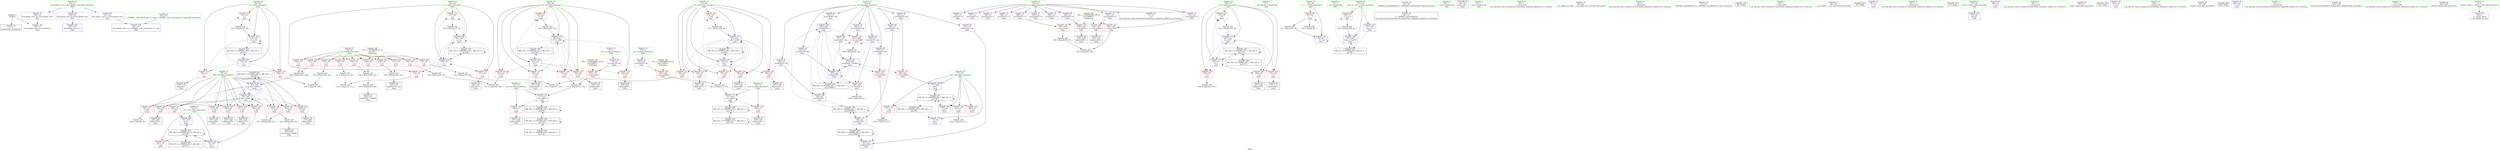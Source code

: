 digraph "SVFG" {
	label="SVFG";

	Node0x55c03ac06dd0 [shape=record,color=grey,label="{NodeID: 0\nNullPtr}"];
	Node0x55c03ac06dd0 -> Node0x55c03ac2d280[style=solid];
	Node0x55c03ac06dd0 -> Node0x55c03ac35350[style=solid];
	Node0x55c03ac4a470 [shape=record,color=black,label="{NodeID: 263\nMR_28V_2 = PHI(MR_28V_4, MR_28V_1, )\npts\{80 \}\n}"];
	Node0x55c03ac4a470 -> Node0x55c03ac36490[style=dashed];
	Node0x55c03ac363c0 [shape=record,color=blue,label="{NodeID: 180\n235\<--82\narrayidx68\<--\nmain\n}"];
	Node0x55c03ac363c0 -> Node0x55c03ac34e10[style=dashed];
	Node0x55c03ac363c0 -> Node0x55c03ac34ee0[style=dashed];
	Node0x55c03ac363c0 -> Node0x55c03ac36560[style=dashed];
	Node0x55c03ac363c0 -> Node0x55c03ac367d0[style=dashed];
	Node0x55c03ac363c0 -> Node0x55c03ac4a970[style=dashed];
	Node0x55c03ac2d860 [shape=record,color=purple,label="{NodeID: 97\n322\<--23\nllvm.global_ctors_2\<--llvm.global_ctors\nGlob }"];
	Node0x55c03ac2d860 -> Node0x55c03ac35350[style=solid];
	Node0x55c03ac071e0 [shape=record,color=green,label="{NodeID: 14\n8\<--9\ndx\<--dx_field_insensitive\nGlob }"];
	Node0x55c03ac071e0 -> Node0x55c03ac2f890[style=solid];
	Node0x55c03ac2e3f0 [shape=record,color=red,label="{NodeID: 111\n118\<--61\n\<--i\nmain\n}"];
	Node0x55c03ac2e3f0 -> Node0x55c03ac2d5c0[style=solid];
	Node0x55c03ac0bb90 [shape=record,color=green,label="{NodeID: 28\n61\<--62\ni\<--i_field_insensitive\nmain\n}"];
	Node0x55c03ac0bb90 -> Node0x55c03ac2e320[style=solid];
	Node0x55c03ac0bb90 -> Node0x55c03ac2e3f0[style=solid];
	Node0x55c03ac0bb90 -> Node0x55c03ac2e4c0[style=solid];
	Node0x55c03ac0bb90 -> Node0x55c03ac356c0[style=solid];
	Node0x55c03ac0bb90 -> Node0x55c03ac35930[style=solid];
	Node0x55c03ac33680 [shape=record,color=red,label="{NodeID: 125\n196\<--67\n\<--j20\nmain\n}"];
	Node0x55c03ac33680 -> Node0x55c03ac2eed0[style=solid];
	Node0x55c03ac2d280 [shape=record,color=black,label="{NodeID: 42\n2\<--3\ndummyVal\<--dummyVal\n}"];
	Node0x55c03ac542b0 [shape=record,color=yellow,style=double,label="{NodeID: 305\n34V_1 = ENCHI(MR_34V_0)\npts\{140000 \}\nFun[main]}"];
	Node0x55c03ac542b0 -> Node0x55c03ac34930[style=dashed];
	Node0x55c03ac542b0 -> Node0x55c03ac34ba0[style=dashed];
	Node0x55c03ac542b0 -> Node0x55c03ac34c70[style=dashed];
	Node0x55c03ac542b0 -> Node0x55c03ac34d40[style=dashed];
	Node0x55c03ac39a10 [shape=record,color=grey,label="{NodeID: 222\n232 = Binary(230, 231, )\n}"];
	Node0x55c03ac39a10 -> Node0x55c03ac39b90[style=solid];
	Node0x55c03ac341e0 [shape=record,color=red,label="{NodeID: 139\n245\<--79\n\<--i69\nmain\n}"];
	Node0x55c03ac341e0 -> Node0x55c03ac2f2e0[style=solid];
	Node0x55c03ac2ee00 [shape=record,color=black,label="{NodeID: 56\n194\<--193\nidxprom44\<--\nmain\n}"];
	Node0x55c03ac3af10 [shape=record,color=grey,label="{NodeID: 236\n169 = cmp(168, 170, )\n}"];
	Node0x55c03ac34d40 [shape=record,color=red,label="{NodeID: 153\n209\<--208\n\<--arrayidx53\nmain\n}"];
	Node0x55c03ac34d40 -> Node0x55c03ac2f140[style=solid];
	Node0x55c03ac2f960 [shape=record,color=purple,label="{NodeID: 70\n182\<--10\narrayidx38\<--dy\nmain\n}"];
	Node0x55c03ac2f960 -> Node0x55c03ac34ad0[style=solid];
	Node0x55c03ac35930 [shape=record,color=blue,label="{NodeID: 167\n61\<--133\ni\<--inc11\nmain\n}"];
	Node0x55c03ac35930 -> Node0x55c03ac2e320[style=dashed];
	Node0x55c03ac35930 -> Node0x55c03ac2e3f0[style=dashed];
	Node0x55c03ac35930 -> Node0x55c03ac2e4c0[style=dashed];
	Node0x55c03ac35930 -> Node0x55c03ac35930[style=dashed];
	Node0x55c03ac35930 -> Node0x55c03ac47770[style=dashed];
	Node0x55c03ac304c0 [shape=record,color=purple,label="{NodeID: 84\n235\<--15\narrayidx68\<--dp\nmain\n}"];
	Node0x55c03ac304c0 -> Node0x55c03ac363c0[style=solid];
	Node0x55c03ac0b230 [shape=record,color=green,label="{NodeID: 1\n7\<--1\n__dso_handle\<--dummyObj\nGlob }"];
	Node0x55c03ac4a970 [shape=record,color=black,label="{NodeID: 264\nMR_36V_2 = PHI(MR_36V_11, MR_36V_1, )\npts\{160000 \}\n}"];
	Node0x55c03ac4a970 -> Node0x55c03ac35a00[style=dashed];
	Node0x55c03ac36490 [shape=record,color=blue,label="{NodeID: 181\n79\<--239\ni69\<--mul70\nmain\n}"];
	Node0x55c03ac36490 -> Node0x55c03ac34110[style=dashed];
	Node0x55c03ac36490 -> Node0x55c03ac341e0[style=dashed];
	Node0x55c03ac36490 -> Node0x55c03ac342b0[style=dashed];
	Node0x55c03ac36490 -> Node0x55c03ac34380[style=dashed];
	Node0x55c03ac36490 -> Node0x55c03ac34450[style=dashed];
	Node0x55c03ac36490 -> Node0x55c03ac34520[style=dashed];
	Node0x55c03ac36490 -> Node0x55c03ac345f0[style=dashed];
	Node0x55c03ac36490 -> Node0x55c03ac346c0[style=dashed];
	Node0x55c03ac36490 -> Node0x55c03ac34790[style=dashed];
	Node0x55c03ac36490 -> Node0x55c03ac34860[style=dashed];
	Node0x55c03ac36490 -> Node0x55c03ac36a40[style=dashed];
	Node0x55c03ac36490 -> Node0x55c03ac4a470[style=dashed];
	Node0x55c03ac2d960 [shape=record,color=red,label="{NodeID: 98\n90\<--55\n\<--___T\nmain\n}"];
	Node0x55c03ac2d960 -> Node0x55c03ac3a010[style=solid];
	Node0x55c03ac2d960 -> Node0x55c03ac3b210[style=solid];
	Node0x55c03ac0c3a0 [shape=record,color=green,label="{NodeID: 15\n10\<--11\ndy\<--dy_field_insensitive\nGlob }"];
	Node0x55c03ac0c3a0 -> Node0x55c03ac2f960[style=solid];
	Node0x55c03ac2e4c0 [shape=record,color=red,label="{NodeID: 112\n132\<--61\n\<--i\nmain\n}"];
	Node0x55c03ac2e4c0 -> Node0x55c03ac39110[style=solid];
	Node0x55c03ac0bc60 [shape=record,color=green,label="{NodeID: 29\n63\<--64\nj\<--j_field_insensitive\nmain\n}"];
	Node0x55c03ac0bc60 -> Node0x55c03ac2e590[style=solid];
	Node0x55c03ac0bc60 -> Node0x55c03ac2e660[style=solid];
	Node0x55c03ac0bc60 -> Node0x55c03ac32ea0[style=solid];
	Node0x55c03ac0bc60 -> Node0x55c03ac35790[style=solid];
	Node0x55c03ac0bc60 -> Node0x55c03ac35860[style=solid];
	Node0x55c03ac53750 [shape=record,color=yellow,style=double,label="{NodeID: 292\n8V_1 = ENCHI(MR_8V_0)\npts\{60 \}\nFun[main]}"];
	Node0x55c03ac53750 -> Node0x55c03ac2db00[style=dashed];
	Node0x55c03ac53750 -> Node0x55c03ac2dbd0[style=dashed];
	Node0x55c03ac53750 -> Node0x55c03ac2dca0[style=dashed];
	Node0x55c03ac53750 -> Node0x55c03ac2dd70[style=dashed];
	Node0x55c03ac53750 -> Node0x55c03ac2de40[style=dashed];
	Node0x55c03ac53750 -> Node0x55c03ac2df10[style=dashed];
	Node0x55c03ac53750 -> Node0x55c03ac2dfe0[style=dashed];
	Node0x55c03ac53750 -> Node0x55c03ac2e0b0[style=dashed];
	Node0x55c03ac53750 -> Node0x55c03ac2e180[style=dashed];
	Node0x55c03ac53750 -> Node0x55c03ac2e250[style=dashed];
	Node0x55c03ac33750 [shape=record,color=red,label="{NodeID: 126\n206\<--67\n\<--j20\nmain\n}"];
	Node0x55c03ac33750 -> Node0x55c03ac2f070[style=solid];
	Node0x55c03ac2d350 [shape=record,color=black,label="{NodeID: 43\n13\<--12\n\<--d\nCan only get source location for instruction, argument, global var or function.}"];
	Node0x55c03ac39b90 [shape=record,color=grey,label="{NodeID: 223\n233 = Binary(232, 84, )\n}"];
	Node0x55c03ac39b90 -> Node0x55c03ac2f210[style=solid];
	Node0x55c03ac342b0 [shape=record,color=red,label="{NodeID: 140\n251\<--79\n\<--i69\nmain\n}"];
	Node0x55c03ac342b0 -> Node0x55c03ac2f3b0[style=solid];
	Node0x55c03ac2eed0 [shape=record,color=black,label="{NodeID: 57\n197\<--196\nidxprom46\<--\nmain\n}"];
	Node0x55c03ac3b090 [shape=record,color=grey,label="{NodeID: 237\n243 = cmp(242, 82, )\n}"];
	Node0x55c03ac34e10 [shape=record,color=red,label="{NodeID: 154\n248\<--247\n\<--arrayidx75\nmain\n}"];
	Node0x55c03ac34e10 -> Node0x55c03ac3b810[style=solid];
	Node0x55c03ac2fa30 [shape=record,color=purple,label="{NodeID: 71\n120\<--12\narrayidx\<--d\nmain\n}"];
	Node0x55c03ac35a00 [shape=record,color=blue,label="{NodeID: 168\n140\<--82\narrayidx14\<--\nmain\n}"];
	Node0x55c03ac35a00 -> Node0x55c03ac363c0[style=dashed];
	Node0x55c03ac35a00 -> Node0x55c03ac4c670[style=dashed];
	Node0x55c03ac30590 [shape=record,color=purple,label="{NodeID: 85\n247\<--15\narrayidx75\<--dp\nmain\n}"];
	Node0x55c03ac30590 -> Node0x55c03ac34e10[style=solid];
	Node0x55c03ac0aba0 [shape=record,color=green,label="{NodeID: 2\n17\<--1\n.str\<--dummyObj\nGlob }"];
	Node0x55c03ac36560 [shape=record,color=blue,label="{NodeID: 182\n253\<--84\narrayidx78\<--\nmain\n}"];
	Node0x55c03ac36560 -> Node0x55c03ac34e10[style=dashed];
	Node0x55c03ac36560 -> Node0x55c03ac34ee0[style=dashed];
	Node0x55c03ac36560 -> Node0x55c03ac36560[style=dashed];
	Node0x55c03ac36560 -> Node0x55c03ac367d0[style=dashed];
	Node0x55c03ac36560 -> Node0x55c03ac4a970[style=dashed];
	Node0x55c03ac2da30 [shape=record,color=red,label="{NodeID: 99\n294\<--57\n\<--case_n\nmain\n}"];
	Node0x55c03ac2da30 -> Node0x55c03ac39d10[style=solid];
	Node0x55c03ac0c470 [shape=record,color=green,label="{NodeID: 16\n12\<--14\nd\<--d_field_insensitive\nGlob }"];
	Node0x55c03ac0c470 -> Node0x55c03ac2d350[style=solid];
	Node0x55c03ac0c470 -> Node0x55c03ac2fa30[style=solid];
	Node0x55c03ac0c470 -> Node0x55c03ac2fb00[style=solid];
	Node0x55c03ac0c470 -> Node0x55c03ac2fbd0[style=solid];
	Node0x55c03ac0c470 -> Node0x55c03ac2fca0[style=solid];
	Node0x55c03ac0c470 -> Node0x55c03ac2fd70[style=solid];
	Node0x55c03ac0c470 -> Node0x55c03ac2fe40[style=solid];
	Node0x55c03ac0c470 -> Node0x55c03ac2ff10[style=solid];
	Node0x55c03ac0c470 -> Node0x55c03ac2ffe0[style=solid];
	Node0x55c03ac0c470 -> Node0x55c03ac300b0[style=solid];
	Node0x55c03ac0c470 -> Node0x55c03ac30180[style=solid];
	Node0x55c03ac2e590 [shape=record,color=red,label="{NodeID: 113\n113\<--63\n\<--j\nmain\n}"];
	Node0x55c03ac2e590 -> Node0x55c03ac32050[style=solid];
	Node0x55c03ac0bd30 [shape=record,color=green,label="{NodeID: 30\n65\<--66\ni15\<--i15_field_insensitive\nmain\n}"];
	Node0x55c03ac0bd30 -> Node0x55c03ac32f30[style=solid];
	Node0x55c03ac0bd30 -> Node0x55c03ac33000[style=solid];
	Node0x55c03ac0bd30 -> Node0x55c03ac330d0[style=solid];
	Node0x55c03ac0bd30 -> Node0x55c03ac331a0[style=solid];
	Node0x55c03ac0bd30 -> Node0x55c03ac33270[style=solid];
	Node0x55c03ac0bd30 -> Node0x55c03ac33340[style=solid];
	Node0x55c03ac0bd30 -> Node0x55c03ac35ad0[style=solid];
	Node0x55c03ac0bd30 -> Node0x55c03ac36220[style=solid];
	Node0x55c03ac33820 [shape=record,color=red,label="{NodeID: 127\n220\<--67\n\<--j20\nmain\n}"];
	Node0x55c03ac33820 -> Node0x55c03ac3a610[style=solid];
	Node0x55c03ac2d420 [shape=record,color=black,label="{NodeID: 44\n36\<--37\n\<--_ZNSt8ios_base4InitD1Ev\nCan only get source location for instruction, argument, global var or function.}"];
	Node0x55c03ac39d10 [shape=record,color=grey,label="{NodeID: 224\n295 = Binary(294, 84, )\n}"];
	Node0x55c03ac39d10 -> Node0x55c03ac36b10[style=solid];
	Node0x55c03ac34380 [shape=record,color=red,label="{NodeID: 141\n259\<--79\n\<--i69\nmain\n}"];
	Node0x55c03ac34380 -> Node0x55c03ac36700[style=solid];
	Node0x55c03ac2efa0 [shape=record,color=black,label="{NodeID: 58\n204\<--203\nidxprom50\<--\nmain\n}"];
	Node0x55c03ac3b210 [shape=record,color=grey,label="{NodeID: 238\n94 = cmp(90, 82, )\n}"];
	Node0x55c03ac34ee0 [shape=record,color=red,label="{NodeID: 155\n267\<--266\n\<--arrayidx84\nmain\n}"];
	Node0x55c03ac34ee0 -> Node0x55c03ac3a790[style=solid];
	Node0x55c03ac2fb00 [shape=record,color=purple,label="{NodeID: 72\n123\<--12\narrayidx8\<--d\nmain\n}"];
	Node0x55c03ac35ad0 [shape=record,color=blue,label="{NodeID: 169\n65\<--84\ni15\<--\nmain\n}"];
	Node0x55c03ac35ad0 -> Node0x55c03ac32f30[style=dashed];
	Node0x55c03ac35ad0 -> Node0x55c03ac33000[style=dashed];
	Node0x55c03ac35ad0 -> Node0x55c03ac330d0[style=dashed];
	Node0x55c03ac35ad0 -> Node0x55c03ac331a0[style=dashed];
	Node0x55c03ac35ad0 -> Node0x55c03ac33270[style=dashed];
	Node0x55c03ac35ad0 -> Node0x55c03ac33340[style=dashed];
	Node0x55c03ac35ad0 -> Node0x55c03ac36220[style=dashed];
	Node0x55c03ac35ad0 -> Node0x55c03ac48170[style=dashed];
	Node0x55c03ac30660 [shape=record,color=purple,label="{NodeID: 86\n253\<--15\narrayidx78\<--dp\nmain\n}"];
	Node0x55c03ac30660 -> Node0x55c03ac36560[style=solid];
	Node0x55c03ac06cf0 [shape=record,color=green,label="{NodeID: 3\n19\<--1\n.str.1\<--dummyObj\nGlob }"];
	Node0x55c03ac36630 [shape=record,color=blue,label="{NodeID: 183\n77\<--84\nan2\<--\nmain\n}"];
	Node0x55c03ac36630 -> Node0x55c03ac4d070[style=dashed];
	Node0x55c03ac2db00 [shape=record,color=red,label="{NodeID: 100\n107\<--59\n\<--n\nmain\n}"];
	Node0x55c03ac2db00 -> Node0x55c03ac39590[style=solid];
	Node0x55c03ac0c540 [shape=record,color=green,label="{NodeID: 17\n15\<--16\ndp\<--dp_field_insensitive\nGlob }"];
	Node0x55c03ac0c540 -> Node0x55c03ac30250[style=solid];
	Node0x55c03ac0c540 -> Node0x55c03ac30320[style=solid];
	Node0x55c03ac0c540 -> Node0x55c03ac303f0[style=solid];
	Node0x55c03ac0c540 -> Node0x55c03ac304c0[style=solid];
	Node0x55c03ac0c540 -> Node0x55c03ac30590[style=solid];
	Node0x55c03ac0c540 -> Node0x55c03ac30660[style=solid];
	Node0x55c03ac0c540 -> Node0x55c03ac30730[style=solid];
	Node0x55c03ac0c540 -> Node0x55c03ac30800[style=solid];
	Node0x55c03ac0c540 -> Node0x55c03ac308d0[style=solid];
	Node0x55c03ac0c540 -> Node0x55c03ac309a0[style=solid];
	Node0x55c03ac2e660 [shape=record,color=red,label="{NodeID: 114\n121\<--63\n\<--j\nmain\n}"];
	Node0x55c03ac2e660 -> Node0x55c03ac2d690[style=solid];
	Node0x55c03ac0be00 [shape=record,color=green,label="{NodeID: 31\n67\<--68\nj20\<--j20_field_insensitive\nmain\n}"];
	Node0x55c03ac0be00 -> Node0x55c03ac33410[style=solid];
	Node0x55c03ac0be00 -> Node0x55c03ac334e0[style=solid];
	Node0x55c03ac0be00 -> Node0x55c03ac335b0[style=solid];
	Node0x55c03ac0be00 -> Node0x55c03ac33680[style=solid];
	Node0x55c03ac0be00 -> Node0x55c03ac33750[style=solid];
	Node0x55c03ac0be00 -> Node0x55c03ac33820[style=solid];
	Node0x55c03ac0be00 -> Node0x55c03ac35ba0[style=solid];
	Node0x55c03ac0be00 -> Node0x55c03ac36150[style=solid];
	Node0x55c03ac338f0 [shape=record,color=red,label="{NodeID: 128\n168\<--69\n\<--k\nmain\n}"];
	Node0x55c03ac338f0 -> Node0x55c03ac3af10[style=solid];
	Node0x55c03ac2d4f0 [shape=record,color=black,label="{NodeID: 45\n52\<--82\nmain_ret\<--\nmain\n}"];
	Node0x55c03ac39e90 [shape=record,color=grey,label="{NodeID: 225\n239 = Binary(237, 238, )\n}"];
	Node0x55c03ac39e90 -> Node0x55c03ac36490[style=solid];
	Node0x55c03ac34450 [shape=record,color=red,label="{NodeID: 142\n263\<--79\n\<--i69\nmain\n}"];
	Node0x55c03ac34450 -> Node0x55c03ac3a190[style=solid];
	Node0x55c03ac2f070 [shape=record,color=black,label="{NodeID: 59\n207\<--206\nidxprom52\<--\nmain\n}"];
	Node0x55c03ac3b390 [shape=record,color=grey,label="{NodeID: 239\n256 = cmp(255, 84, )\n}"];
	Node0x55c03ac34fb0 [shape=record,color=red,label="{NodeID: 156\n276\<--275\n\<--arrayidx89\nmain\n}"];
	Node0x55c03ac34fb0 -> Node0x55c03ac3b510[style=solid];
	Node0x55c03ac2fbd0 [shape=record,color=purple,label="{NodeID: 73\n158\<--12\narrayidx26\<--d\nmain\n}"];
	Node0x55c03ac47270 [shape=record,color=black,label="{NodeID: 253\nMR_6V_3 = PHI(MR_6V_4, MR_6V_2, )\npts\{58 \}\n}"];
	Node0x55c03ac47270 -> Node0x55c03ac2da30[style=dashed];
	Node0x55c03ac47270 -> Node0x55c03ac36b10[style=dashed];
	Node0x55c03ac35ba0 [shape=record,color=blue,label="{NodeID: 170\n67\<--84\nj20\<--\nmain\n}"];
	Node0x55c03ac35ba0 -> Node0x55c03ac33410[style=dashed];
	Node0x55c03ac35ba0 -> Node0x55c03ac334e0[style=dashed];
	Node0x55c03ac35ba0 -> Node0x55c03ac335b0[style=dashed];
	Node0x55c03ac35ba0 -> Node0x55c03ac33680[style=dashed];
	Node0x55c03ac35ba0 -> Node0x55c03ac33750[style=dashed];
	Node0x55c03ac35ba0 -> Node0x55c03ac33820[style=dashed];
	Node0x55c03ac35ba0 -> Node0x55c03ac35ba0[style=dashed];
	Node0x55c03ac35ba0 -> Node0x55c03ac36150[style=dashed];
	Node0x55c03ac35ba0 -> Node0x55c03ac48670[style=dashed];
	Node0x55c03ac30730 [shape=record,color=purple,label="{NodeID: 87\n266\<--15\narrayidx84\<--dp\nmain\n}"];
	Node0x55c03ac30730 -> Node0x55c03ac34ee0[style=solid];
	Node0x55c03ac0ac90 [shape=record,color=green,label="{NodeID: 4\n21\<--1\n.str.2\<--dummyObj\nGlob }"];
	Node0x55c03ac36700 [shape=record,color=blue,label="{NodeID: 184\n75\<--259\nan1\<--\nmain\n}"];
	Node0x55c03ac36700 -> Node0x55c03ac4cb70[style=dashed];
	Node0x55c03ac2dbd0 [shape=record,color=red,label="{NodeID: 101\n114\<--59\n\<--n\nmain\n}"];
	Node0x55c03ac2dbd0 -> Node0x55c03ac3a490[style=solid];
	Node0x55c03ac0c610 [shape=record,color=green,label="{NodeID: 18\n23\<--27\nllvm.global_ctors\<--llvm.global_ctors_field_insensitive\nGlob }"];
	Node0x55c03ac0c610 -> Node0x55c03ac30db0[style=solid];
	Node0x55c03ac0c610 -> Node0x55c03ac2d760[style=solid];
	Node0x55c03ac0c610 -> Node0x55c03ac2d860[style=solid];
	Node0x55c03ac32ea0 [shape=record,color=red,label="{NodeID: 115\n127\<--63\n\<--j\nmain\n}"];
	Node0x55c03ac32ea0 -> Node0x55c03ac3ac10[style=solid];
	Node0x55c03ac0bed0 [shape=record,color=green,label="{NodeID: 32\n69\<--70\nk\<--k_field_insensitive\nmain\n}"];
	Node0x55c03ac0bed0 -> Node0x55c03ac338f0[style=solid];
	Node0x55c03ac0bed0 -> Node0x55c03ac339c0[style=solid];
	Node0x55c03ac0bed0 -> Node0x55c03ac33a90[style=solid];
	Node0x55c03ac0bed0 -> Node0x55c03ac33b60[style=solid];
	Node0x55c03ac0bed0 -> Node0x55c03ac35d40[style=solid];
	Node0x55c03ac0bed0 -> Node0x55c03ac36080[style=solid];
	Node0x55c03ac339c0 [shape=record,color=red,label="{NodeID: 129\n173\<--69\n\<--k\nmain\n}"];
	Node0x55c03ac339c0 -> Node0x55c03ac2eac0[style=solid];
	Node0x55c03ac2d5c0 [shape=record,color=black,label="{NodeID: 46\n119\<--118\nidxprom\<--\nmain\n}"];
	Node0x55c03ac3a010 [shape=record,color=grey,label="{NodeID: 226\n91 = Binary(90, 92, )\n}"];
	Node0x55c03ac3a010 -> Node0x55c03ac355f0[style=solid];
	Node0x55c03ac34520 [shape=record,color=red,label="{NodeID: 143\n269\<--79\n\<--i69\nmain\n}"];
	Node0x55c03ac34520 -> Node0x55c03ac2f550[style=solid];
	Node0x55c03ac2f140 [shape=record,color=black,label="{NodeID: 60\n210\<--209\nidxprom54\<--\nmain\n}"];
	Node0x55c03ac3b510 [shape=record,color=grey,label="{NodeID: 240\n278 = cmp(276, 277, )\n}"];
	Node0x55c03ac35080 [shape=record,color=red,label="{NodeID: 157\n283\<--282\n\<--arrayidx93\nmain\n}"];
	Node0x55c03ac35080 -> Node0x55c03ac368a0[style=solid];
	Node0x55c03ac2fca0 [shape=record,color=purple,label="{NodeID: 74\n161\<--12\narrayidx28\<--d\nmain\n}"];
	Node0x55c03ac2fca0 -> Node0x55c03ac34930[style=solid];
	Node0x55c03ac47770 [shape=record,color=black,label="{NodeID: 254\nMR_10V_2 = PHI(MR_10V_4, MR_10V_1, )\npts\{62 \}\n}"];
	Node0x55c03ac47770 -> Node0x55c03ac356c0[style=dashed];
	Node0x55c03ac35c70 [shape=record,color=blue,label="{NodeID: 171\n164\<--82\narrayidx30\<--\nmain\n}"];
	Node0x55c03ac35c70 -> Node0x55c03ac35fb0[style=dashed];
	Node0x55c03ac35c70 -> Node0x55c03ac4c670[style=dashed];
	Node0x55c03ac35c70 -> Node0x55c03ac52570[style=dashed];
	Node0x55c03ac30800 [shape=record,color=purple,label="{NodeID: 88\n271\<--15\narrayidx87\<--dp\nmain\n}"];
	Node0x55c03ac30800 -> Node0x55c03ac367d0[style=solid];
	Node0x55c03ac0ad20 [shape=record,color=green,label="{NodeID: 5\n24\<--1\n\<--dummyObj\nCan only get source location for instruction, argument, global var or function.}"];
	Node0x55c03ac4c170 [shape=record,color=black,label="{NodeID: 268\nMR_22V_4 = PHI(MR_22V_5, MR_22V_3, )\npts\{74 \}\n}"];
	Node0x55c03ac4c170 -> Node0x55c03ac35ee0[style=dashed];
	Node0x55c03ac4c170 -> Node0x55c03ac49570[style=dashed];
	Node0x55c03ac4c170 -> Node0x55c03ac4c170[style=dashed];
	Node0x55c03ac367d0 [shape=record,color=blue,label="{NodeID: 185\n271\<--268\narrayidx87\<--add85\nmain\n}"];
	Node0x55c03ac367d0 -> Node0x55c03ac34e10[style=dashed];
	Node0x55c03ac367d0 -> Node0x55c03ac34ee0[style=dashed];
	Node0x55c03ac367d0 -> Node0x55c03ac34fb0[style=dashed];
	Node0x55c03ac367d0 -> Node0x55c03ac35080[style=dashed];
	Node0x55c03ac367d0 -> Node0x55c03ac36560[style=dashed];
	Node0x55c03ac367d0 -> Node0x55c03ac367d0[style=dashed];
	Node0x55c03ac367d0 -> Node0x55c03ac4a970[style=dashed];
	Node0x55c03ac2dca0 [shape=record,color=red,label="{NodeID: 102\n136\<--59\n\<--n\nmain\n}"];
	Node0x55c03ac2dca0 -> Node0x55c03ac38e10[style=solid];
	Node0x55c03ac072d0 [shape=record,color=green,label="{NodeID: 19\n28\<--29\n__cxx_global_var_init\<--__cxx_global_var_init_field_insensitive\n}"];
	Node0x55c03ac32f30 [shape=record,color=red,label="{NodeID: 116\n144\<--65\n\<--i15\nmain\n}"];
	Node0x55c03ac32f30 -> Node0x55c03ac3ad90[style=solid];
	Node0x55c03ac2cb70 [shape=record,color=green,label="{NodeID: 33\n71\<--72\nnx\<--nx_field_insensitive\nmain\n}"];
	Node0x55c03ac2cb70 -> Node0x55c03ac33c30[style=solid];
	Node0x55c03ac2cb70 -> Node0x55c03ac35e10[style=solid];
	Node0x55c03ac33a90 [shape=record,color=red,label="{NodeID: 130\n180\<--69\n\<--k\nmain\n}"];
	Node0x55c03ac33a90 -> Node0x55c03ac2eb90[style=solid];
	Node0x55c03ac2d690 [shape=record,color=black,label="{NodeID: 47\n122\<--121\nidxprom7\<--\nmain\n}"];
	Node0x55c03ac3a190 [shape=record,color=grey,label="{NodeID: 227\n264 = Binary(263, 84, )\n}"];
	Node0x55c03ac3a190 -> Node0x55c03ac2f480[style=solid];
	Node0x55c03ac345f0 [shape=record,color=red,label="{NodeID: 144\n273\<--79\n\<--i69\nmain\n}"];
	Node0x55c03ac345f0 -> Node0x55c03ac2f620[style=solid];
	Node0x55c03ac2f210 [shape=record,color=black,label="{NodeID: 61\n234\<--233\nidxprom67\<--add66\nmain\n}"];
	Node0x55c03ac3b690 [shape=record,color=grey,label="{NodeID: 241\n154 = cmp(151, 153, )\n}"];
	Node0x55c03ac35150 [shape=record,color=blue,label="{NodeID: 158\n320\<--24\nllvm.global_ctors_0\<--\nGlob }"];
	Node0x55c03ac2fd70 [shape=record,color=purple,label="{NodeID: 75\n188\<--12\narrayidx41\<--d\nmain\n}"];
	Node0x55c03ac47c70 [shape=record,color=black,label="{NodeID: 255\nMR_12V_2 = PHI(MR_12V_3, MR_12V_1, )\npts\{64 \}\n}"];
	Node0x55c03ac47c70 -> Node0x55c03ac35790[style=dashed];
	Node0x55c03ac47c70 -> Node0x55c03ac47c70[style=dashed];
	Node0x55c03ac35d40 [shape=record,color=blue,label="{NodeID: 172\n69\<--82\nk\<--\nmain\n}"];
	Node0x55c03ac35d40 -> Node0x55c03ac338f0[style=dashed];
	Node0x55c03ac35d40 -> Node0x55c03ac339c0[style=dashed];
	Node0x55c03ac35d40 -> Node0x55c03ac33a90[style=dashed];
	Node0x55c03ac35d40 -> Node0x55c03ac33b60[style=dashed];
	Node0x55c03ac35d40 -> Node0x55c03ac35d40[style=dashed];
	Node0x55c03ac35d40 -> Node0x55c03ac36080[style=dashed];
	Node0x55c03ac35d40 -> Node0x55c03ac45970[style=dashed];
	Node0x55c03ac308d0 [shape=record,color=purple,label="{NodeID: 89\n275\<--15\narrayidx89\<--dp\nmain\n}"];
	Node0x55c03ac308d0 -> Node0x55c03ac34fb0[style=solid];
	Node0x55c03ac0adb0 [shape=record,color=green,label="{NodeID: 6\n82\<--1\n\<--dummyObj\nCan only get source location for instruction, argument, global var or function.}"];
	Node0x55c03ac4c670 [shape=record,color=black,label="{NodeID: 269\nMR_36V_5 = PHI(MR_36V_7, MR_36V_4, )\npts\{160000 \}\n}"];
	Node0x55c03ac4c670 -> Node0x55c03ac35c70[style=dashed];
	Node0x55c03ac4c670 -> Node0x55c03ac363c0[style=dashed];
	Node0x55c03ac4c670 -> Node0x55c03ac4c670[style=dashed];
	Node0x55c03ac368a0 [shape=record,color=blue,label="{NodeID: 186\n77\<--283\nan2\<--\nmain\n}"];
	Node0x55c03ac368a0 -> Node0x55c03ac4d070[style=dashed];
	Node0x55c03ac2dd70 [shape=record,color=red,label="{NodeID: 103\n137\<--59\n\<--n\nmain\n}"];
	Node0x55c03ac2dd70 -> Node0x55c03ac38e10[style=solid];
	Node0x55c03ac073a0 [shape=record,color=green,label="{NodeID: 20\n32\<--33\n_ZNSt8ios_base4InitC1Ev\<--_ZNSt8ios_base4InitC1Ev_field_insensitive\n}"];
	Node0x55c03ac33000 [shape=record,color=red,label="{NodeID: 117\n156\<--65\n\<--i15\nmain\n}"];
	Node0x55c03ac33000 -> Node0x55c03ac2e850[style=solid];
	Node0x55c03ac2cc00 [shape=record,color=green,label="{NodeID: 34\n73\<--74\nny\<--ny_field_insensitive\nmain\n}"];
	Node0x55c03ac2cc00 -> Node0x55c03ac33d00[style=solid];
	Node0x55c03ac2cc00 -> Node0x55c03ac35ee0[style=solid];
	Node0x55c03ac38e10 [shape=record,color=grey,label="{NodeID: 214\n138 = Binary(136, 137, )\n}"];
	Node0x55c03ac38e10 -> Node0x55c03ac2e780[style=solid];
	Node0x55c03ac33b60 [shape=record,color=red,label="{NodeID: 131\n215\<--69\n\<--k\nmain\n}"];
	Node0x55c03ac33b60 -> Node0x55c03ac39710[style=solid];
	Node0x55c03ac2e780 [shape=record,color=black,label="{NodeID: 48\n139\<--138\nidxprom13\<--mul\nmain\n}"];
	Node0x55c03ac3a310 [shape=record,color=grey,label="{NodeID: 228\n200 = Binary(199, 84, )\n}"];
	Node0x55c03ac3a310 -> Node0x55c03ac31ed0[style=solid];
	Node0x55c03ac346c0 [shape=record,color=red,label="{NodeID: 145\n280\<--79\n\<--i69\nmain\n}"];
	Node0x55c03ac346c0 -> Node0x55c03ac2f6f0[style=solid];
	Node0x55c03ac2f2e0 [shape=record,color=black,label="{NodeID: 62\n246\<--245\nidxprom74\<--\nmain\n}"];
	Node0x55c03ac63930 [shape=record,color=black,label="{NodeID: 325\n86 = PHI()\n}"];
	Node0x55c03ac3b810 [shape=record,color=grey,label="{NodeID: 242\n249 = cmp(248, 82, )\n}"];
	Node0x55c03ac35250 [shape=record,color=blue,label="{NodeID: 159\n321\<--25\nllvm.global_ctors_1\<--_GLOBAL__sub_I_dreamoon_0_1.cpp\nGlob }"];
	Node0x55c03ac2fe40 [shape=record,color=purple,label="{NodeID: 76\n191\<--12\narrayidx43\<--d\nmain\n}"];
	Node0x55c03ac2fe40 -> Node0x55c03ac34ba0[style=solid];
	Node0x55c03ac48170 [shape=record,color=black,label="{NodeID: 256\nMR_14V_2 = PHI(MR_14V_4, MR_14V_1, )\npts\{66 \}\n}"];
	Node0x55c03ac48170 -> Node0x55c03ac35ad0[style=dashed];
	Node0x55c03ac35e10 [shape=record,color=blue,label="{NodeID: 173\n71\<--177\nnx\<--add36\nmain\n}"];
	Node0x55c03ac35e10 -> Node0x55c03ac33c30[style=dashed];
	Node0x55c03ac35e10 -> Node0x55c03ac4e970[style=dashed];
	Node0x55c03ac309a0 [shape=record,color=purple,label="{NodeID: 90\n282\<--15\narrayidx93\<--dp\nmain\n}"];
	Node0x55c03ac309a0 -> Node0x55c03ac35080[style=solid];
	Node0x55c03ac0ae40 [shape=record,color=green,label="{NodeID: 7\n84\<--1\n\<--dummyObj\nCan only get source location for instruction, argument, global var or function.}"];
	Node0x55c03ac4cb70 [shape=record,color=black,label="{NodeID: 270\nMR_24V_3 = PHI(MR_24V_6, MR_24V_2, )\npts\{76 \}\n}"];
	Node0x55c03ac4cb70 -> Node0x55c03ac33dd0[style=dashed];
	Node0x55c03ac4cb70 -> Node0x55c03ac36700[style=dashed];
	Node0x55c03ac4cb70 -> Node0x55c03ac36970[style=dashed];
	Node0x55c03ac4cb70 -> Node0x55c03ac49a70[style=dashed];
	Node0x55c03ac4cb70 -> Node0x55c03ac4cb70[style=dashed];
	Node0x55c03ac36970 [shape=record,color=blue,label="{NodeID: 187\n75\<--285\nan1\<--\nmain\n}"];
	Node0x55c03ac36970 -> Node0x55c03ac4cb70[style=dashed];
	Node0x55c03ac2de40 [shape=record,color=red,label="{NodeID: 104\n145\<--59\n\<--n\nmain\n}"];
	Node0x55c03ac2de40 -> Node0x55c03ac39290[style=solid];
	Node0x55c03ac07470 [shape=record,color=green,label="{NodeID: 21\n38\<--39\n__cxa_atexit\<--__cxa_atexit_field_insensitive\n}"];
	Node0x55c03ac330d0 [shape=record,color=red,label="{NodeID: 118\n172\<--65\n\<--i15\nmain\n}"];
	Node0x55c03ac330d0 -> Node0x55c03ac3aa90[style=solid];
	Node0x55c03ac2ccd0 [shape=record,color=green,label="{NodeID: 35\n75\<--76\nan1\<--an1_field_insensitive\nmain\n}"];
	Node0x55c03ac2ccd0 -> Node0x55c03ac33dd0[style=solid];
	Node0x55c03ac2ccd0 -> Node0x55c03ac36700[style=solid];
	Node0x55c03ac2ccd0 -> Node0x55c03ac36970[style=solid];
	Node0x55c03ac38f90 [shape=record,color=grey,label="{NodeID: 215\n226 = Binary(225, 84, )\n}"];
	Node0x55c03ac38f90 -> Node0x55c03ac36220[style=solid];
	Node0x55c03ac33c30 [shape=record,color=red,label="{NodeID: 132\n186\<--71\n\<--nx\nmain\n}"];
	Node0x55c03ac33c30 -> Node0x55c03ac2ec60[style=solid];
	Node0x55c03ac2e850 [shape=record,color=black,label="{NodeID: 49\n157\<--156\nidxprom25\<--\nmain\n}"];
	Node0x55c03ac3a490 [shape=record,color=grey,label="{NodeID: 229\n115 = Binary(114, 84, )\n}"];
	Node0x55c03ac3a490 -> Node0x55c03ac32050[style=solid];
	Node0x55c03ac34790 [shape=record,color=red,label="{NodeID: 146\n285\<--79\n\<--i69\nmain\n}"];
	Node0x55c03ac34790 -> Node0x55c03ac36970[style=solid];
	Node0x55c03ac2f3b0 [shape=record,color=black,label="{NodeID: 63\n252\<--251\nidxprom77\<--\nmain\n}"];
	Node0x55c03ac63a30 [shape=record,color=black,label="{NodeID: 326\n35 = PHI()\n}"];
	Node0x55c03ac31ed0 [shape=record,color=grey,label="{NodeID: 243\n201 = cmp(192, 200, )\n}"];
	Node0x55c03ac35350 [shape=record,color=blue, style = dotted,label="{NodeID: 160\n322\<--3\nllvm.global_ctors_2\<--dummyVal\nGlob }"];
	Node0x55c03ac2ff10 [shape=record,color=purple,label="{NodeID: 77\n195\<--12\narrayidx45\<--d\nmain\n}"];
	Node0x55c03ac48670 [shape=record,color=black,label="{NodeID: 257\nMR_16V_2 = PHI(MR_16V_3, MR_16V_1, )\npts\{68 \}\n}"];
	Node0x55c03ac48670 -> Node0x55c03ac35ba0[style=dashed];
	Node0x55c03ac48670 -> Node0x55c03ac48670[style=dashed];
	Node0x55c03ac35ee0 [shape=record,color=blue,label="{NodeID: 174\n73\<--184\nny\<--add39\nmain\n}"];
	Node0x55c03ac35ee0 -> Node0x55c03ac33d00[style=dashed];
	Node0x55c03ac35ee0 -> Node0x55c03ac35ee0[style=dashed];
	Node0x55c03ac35ee0 -> Node0x55c03ac4c170[style=dashed];
	Node0x55c03ac30a70 [shape=record,color=purple,label="{NodeID: 91\n85\<--17\n\<--.str\nmain\n}"];
	Node0x55c03ac0af30 [shape=record,color=green,label="{NodeID: 8\n92\<--1\n\<--dummyObj\nCan only get source location for instruction, argument, global var or function.}"];
	Node0x55c03ac4d070 [shape=record,color=black,label="{NodeID: 271\nMR_26V_4 = PHI(MR_26V_7, MR_26V_3, )\npts\{78 \}\n}"];
	Node0x55c03ac4d070 -> Node0x55c03ac33ea0[style=dashed];
	Node0x55c03ac4d070 -> Node0x55c03ac33f70[style=dashed];
	Node0x55c03ac4d070 -> Node0x55c03ac34040[style=dashed];
	Node0x55c03ac4d070 -> Node0x55c03ac36630[style=dashed];
	Node0x55c03ac4d070 -> Node0x55c03ac368a0[style=dashed];
	Node0x55c03ac4d070 -> Node0x55c03ac49f70[style=dashed];
	Node0x55c03ac4d070 -> Node0x55c03ac4d070[style=dashed];
	Node0x55c03ac36a40 [shape=record,color=blue,label="{NodeID: 188\n79\<--291\ni69\<--dec97\nmain\n}"];
	Node0x55c03ac36a40 -> Node0x55c03ac34110[style=dashed];
	Node0x55c03ac36a40 -> Node0x55c03ac341e0[style=dashed];
	Node0x55c03ac36a40 -> Node0x55c03ac342b0[style=dashed];
	Node0x55c03ac36a40 -> Node0x55c03ac34380[style=dashed];
	Node0x55c03ac36a40 -> Node0x55c03ac34450[style=dashed];
	Node0x55c03ac36a40 -> Node0x55c03ac34520[style=dashed];
	Node0x55c03ac36a40 -> Node0x55c03ac345f0[style=dashed];
	Node0x55c03ac36a40 -> Node0x55c03ac346c0[style=dashed];
	Node0x55c03ac36a40 -> Node0x55c03ac34790[style=dashed];
	Node0x55c03ac36a40 -> Node0x55c03ac34860[style=dashed];
	Node0x55c03ac36a40 -> Node0x55c03ac36a40[style=dashed];
	Node0x55c03ac36a40 -> Node0x55c03ac4a470[style=dashed];
	Node0x55c03ac2df10 [shape=record,color=red,label="{NodeID: 105\n152\<--59\n\<--n\nmain\n}"];
	Node0x55c03ac2df10 -> Node0x55c03ac39890[style=solid];
	Node0x55c03ac07540 [shape=record,color=green,label="{NodeID: 22\n37\<--43\n_ZNSt8ios_base4InitD1Ev\<--_ZNSt8ios_base4InitD1Ev_field_insensitive\n}"];
	Node0x55c03ac07540 -> Node0x55c03ac2d420[style=solid];
	Node0x55c03ac331a0 [shape=record,color=red,label="{NodeID: 119\n193\<--65\n\<--i15\nmain\n}"];
	Node0x55c03ac331a0 -> Node0x55c03ac2ee00[style=solid];
	Node0x55c03ac2cda0 [shape=record,color=green,label="{NodeID: 36\n77\<--78\nan2\<--an2_field_insensitive\nmain\n}"];
	Node0x55c03ac2cda0 -> Node0x55c03ac33ea0[style=solid];
	Node0x55c03ac2cda0 -> Node0x55c03ac33f70[style=solid];
	Node0x55c03ac2cda0 -> Node0x55c03ac34040[style=solid];
	Node0x55c03ac2cda0 -> Node0x55c03ac362f0[style=solid];
	Node0x55c03ac2cda0 -> Node0x55c03ac36630[style=solid];
	Node0x55c03ac2cda0 -> Node0x55c03ac368a0[style=solid];
	Node0x55c03ac39110 [shape=record,color=grey,label="{NodeID: 216\n133 = Binary(132, 84, )\n}"];
	Node0x55c03ac39110 -> Node0x55c03ac35930[style=solid];
	Node0x55c03ac33d00 [shape=record,color=red,label="{NodeID: 133\n189\<--73\n\<--ny\nmain\n}"];
	Node0x55c03ac33d00 -> Node0x55c03ac2ed30[style=solid];
	Node0x55c03ac2e920 [shape=record,color=black,label="{NodeID: 50\n160\<--159\nidxprom27\<--\nmain\n}"];
	Node0x55c03ac3a610 [shape=record,color=grey,label="{NodeID: 230\n221 = Binary(220, 84, )\n}"];
	Node0x55c03ac3a610 -> Node0x55c03ac36150[style=solid];
	Node0x55c03ac34860 [shape=record,color=red,label="{NodeID: 147\n290\<--79\n\<--i69\nmain\n}"];
	Node0x55c03ac34860 -> Node0x55c03ac39410[style=solid];
	Node0x55c03ac2f480 [shape=record,color=black,label="{NodeID: 64\n265\<--264\nidxprom83\<--add82\nmain\n}"];
	Node0x55c03ac642a0 [shape=record,color=black,label="{NodeID: 327\n97 = PHI()\n}"];
	Node0x55c03ac32050 [shape=record,color=grey,label="{NodeID: 244\n116 = cmp(113, 115, )\n}"];
	Node0x55c03ac35450 [shape=record,color=blue,label="{NodeID: 161\n53\<--82\nretval\<--\nmain\n}"];
	Node0x55c03ac2ffe0 [shape=record,color=purple,label="{NodeID: 78\n198\<--12\narrayidx47\<--d\nmain\n}"];
	Node0x55c03ac2ffe0 -> Node0x55c03ac34c70[style=solid];
	Node0x55c03ac48b70 [shape=record,color=black,label="{NodeID: 258\nMR_18V_2 = PHI(MR_18V_3, MR_18V_1, )\npts\{70 \}\n}"];
	Node0x55c03ac48b70 -> Node0x55c03ac45970[style=dashed];
	Node0x55c03ac35fb0 [shape=record,color=blue,label="{NodeID: 175\n211\<--84\narrayidx55\<--\nmain\n}"];
	Node0x55c03ac35fb0 -> Node0x55c03ac52570[style=dashed];
	Node0x55c03ac30b40 [shape=record,color=purple,label="{NodeID: 92\n96\<--19\n\<--.str.1\nmain\n}"];
	Node0x55c03ac0afc0 [shape=record,color=green,label="{NodeID: 9\n99\<--1\n\<--dummyObj\nCan only get source location for instruction, argument, global var or function.}"];
	Node0x55c03ac36b10 [shape=record,color=blue,label="{NodeID: 189\n57\<--295\ncase_n\<--inc99\nmain\n}"];
	Node0x55c03ac36b10 -> Node0x55c03ac47270[style=dashed];
	Node0x55c03ac2dfe0 [shape=record,color=red,label="{NodeID: 106\n230\<--59\n\<--n\nmain\n}"];
	Node0x55c03ac2dfe0 -> Node0x55c03ac39a10[style=solid];
	Node0x55c03ac07610 [shape=record,color=green,label="{NodeID: 23\n50\<--51\nmain\<--main_field_insensitive\n}"];
	Node0x55c03ac33270 [shape=record,color=red,label="{NodeID: 120\n203\<--65\n\<--i15\nmain\n}"];
	Node0x55c03ac33270 -> Node0x55c03ac2efa0[style=solid];
	Node0x55c03ac2ce70 [shape=record,color=green,label="{NodeID: 37\n79\<--80\ni69\<--i69_field_insensitive\nmain\n}"];
	Node0x55c03ac2ce70 -> Node0x55c03ac34110[style=solid];
	Node0x55c03ac2ce70 -> Node0x55c03ac341e0[style=solid];
	Node0x55c03ac2ce70 -> Node0x55c03ac342b0[style=solid];
	Node0x55c03ac2ce70 -> Node0x55c03ac34380[style=solid];
	Node0x55c03ac2ce70 -> Node0x55c03ac34450[style=solid];
	Node0x55c03ac2ce70 -> Node0x55c03ac34520[style=solid];
	Node0x55c03ac2ce70 -> Node0x55c03ac345f0[style=solid];
	Node0x55c03ac2ce70 -> Node0x55c03ac346c0[style=solid];
	Node0x55c03ac2ce70 -> Node0x55c03ac34790[style=solid];
	Node0x55c03ac2ce70 -> Node0x55c03ac34860[style=solid];
	Node0x55c03ac2ce70 -> Node0x55c03ac36490[style=solid];
	Node0x55c03ac2ce70 -> Node0x55c03ac36a40[style=solid];
	Node0x55c03ac39290 [shape=record,color=grey,label="{NodeID: 217\n146 = Binary(145, 84, )\n}"];
	Node0x55c03ac39290 -> Node0x55c03ac3ad90[style=solid];
	Node0x55c03ac33dd0 [shape=record,color=red,label="{NodeID: 134\n297\<--75\n\<--an1\nmain\n}"];
	Node0x55c03ac2e9f0 [shape=record,color=black,label="{NodeID: 51\n163\<--162\nidxprom29\<--\nmain\n}"];
	Node0x55c03ac3a790 [shape=record,color=grey,label="{NodeID: 231\n268 = Binary(267, 84, )\n}"];
	Node0x55c03ac3a790 -> Node0x55c03ac367d0[style=solid];
	Node0x55c03ac34930 [shape=record,color=red,label="{NodeID: 148\n162\<--161\n\<--arrayidx28\nmain\n}"];
	Node0x55c03ac34930 -> Node0x55c03ac2e9f0[style=solid];
	Node0x55c03ac2f550 [shape=record,color=black,label="{NodeID: 65\n270\<--269\nidxprom86\<--\nmain\n}"];
	Node0x55c03ac643a0 [shape=record,color=black,label="{NodeID: 328\n125 = PHI()\n}"];
	Node0x55c03ac321d0 [shape=record,color=grey,label="{NodeID: 245\n109 = cmp(106, 108, )\n}"];
	Node0x55c03ac35520 [shape=record,color=blue,label="{NodeID: 162\n57\<--84\ncase_n\<--\nmain\n}"];
	Node0x55c03ac35520 -> Node0x55c03ac47270[style=dashed];
	Node0x55c03ac300b0 [shape=record,color=purple,label="{NodeID: 79\n205\<--12\narrayidx51\<--d\nmain\n}"];
	Node0x55c03ac49070 [shape=record,color=black,label="{NodeID: 259\nMR_20V_2 = PHI(MR_20V_3, MR_20V_1, )\npts\{72 \}\n}"];
	Node0x55c03ac49070 -> Node0x55c03ac45e70[style=dashed];
	Node0x55c03ac36080 [shape=record,color=blue,label="{NodeID: 176\n69\<--216\nk\<--inc57\nmain\n}"];
	Node0x55c03ac36080 -> Node0x55c03ac338f0[style=dashed];
	Node0x55c03ac36080 -> Node0x55c03ac339c0[style=dashed];
	Node0x55c03ac36080 -> Node0x55c03ac33a90[style=dashed];
	Node0x55c03ac36080 -> Node0x55c03ac33b60[style=dashed];
	Node0x55c03ac36080 -> Node0x55c03ac35d40[style=dashed];
	Node0x55c03ac36080 -> Node0x55c03ac36080[style=dashed];
	Node0x55c03ac36080 -> Node0x55c03ac45970[style=dashed];
	Node0x55c03ac30c10 [shape=record,color=purple,label="{NodeID: 93\n124\<--19\n\<--.str.1\nmain\n}"];
	Node0x55c03ac0b090 [shape=record,color=green,label="{NodeID: 10\n100\<--1\n\<--dummyObj\nCan only get source location for instruction, argument, global var or function.}"];
	Node0x55c03ac2e0b0 [shape=record,color=red,label="{NodeID: 107\n231\<--59\n\<--n\nmain\n}"];
	Node0x55c03ac2e0b0 -> Node0x55c03ac39a10[style=solid];
	Node0x55c03ac0b850 [shape=record,color=green,label="{NodeID: 24\n53\<--54\nretval\<--retval_field_insensitive\nmain\n}"];
	Node0x55c03ac0b850 -> Node0x55c03ac35450[style=solid];
	Node0x55c03ac33340 [shape=record,color=red,label="{NodeID: 121\n225\<--65\n\<--i15\nmain\n}"];
	Node0x55c03ac33340 -> Node0x55c03ac38f90[style=solid];
	Node0x55c03ac2cf40 [shape=record,color=green,label="{NodeID: 38\n87\<--88\nscanf\<--scanf_field_insensitive\n}"];
	Node0x55c03ac39410 [shape=record,color=grey,label="{NodeID: 218\n291 = Binary(290, 92, )\n}"];
	Node0x55c03ac39410 -> Node0x55c03ac36a40[style=solid];
	Node0x55c03ac33ea0 [shape=record,color=red,label="{NodeID: 135\n255\<--77\n\<--an2\nmain\n}"];
	Node0x55c03ac33ea0 -> Node0x55c03ac3b390[style=solid];
	Node0x55c03ac2eac0 [shape=record,color=black,label="{NodeID: 52\n174\<--173\nidxprom34\<--\nmain\n}"];
	Node0x55c03ac3a910 [shape=record,color=grey,label="{NodeID: 232\n184 = Binary(179, 183, )\n}"];
	Node0x55c03ac3a910 -> Node0x55c03ac35ee0[style=solid];
	Node0x55c03ac34a00 [shape=record,color=red,label="{NodeID: 149\n176\<--175\n\<--arrayidx35\nmain\n}"];
	Node0x55c03ac34a00 -> Node0x55c03ac3aa90[style=solid];
	Node0x55c03ac2f620 [shape=record,color=black,label="{NodeID: 66\n274\<--273\nidxprom88\<--\nmain\n}"];
	Node0x55c03ac644a0 [shape=record,color=black,label="{NodeID: 329\n300 = PHI()\n}"];
	Node0x55c03ac355f0 [shape=record,color=blue,label="{NodeID: 163\n55\<--91\n___T\<--dec\nmain\n}"];
	Node0x55c03ac355f0 -> Node0x55c03ac2d960[style=dashed];
	Node0x55c03ac355f0 -> Node0x55c03ac355f0[style=dashed];
	Node0x55c03ac30180 [shape=record,color=purple,label="{NodeID: 80\n208\<--12\narrayidx53\<--d\nmain\n}"];
	Node0x55c03ac30180 -> Node0x55c03ac34d40[style=solid];
	Node0x55c03ac49570 [shape=record,color=black,label="{NodeID: 260\nMR_22V_2 = PHI(MR_22V_3, MR_22V_1, )\npts\{74 \}\n}"];
	Node0x55c03ac49570 -> Node0x55c03ac49570[style=dashed];
	Node0x55c03ac49570 -> Node0x55c03ac4c170[style=dashed];
	Node0x55c03ac36150 [shape=record,color=blue,label="{NodeID: 177\n67\<--221\nj20\<--inc60\nmain\n}"];
	Node0x55c03ac36150 -> Node0x55c03ac33410[style=dashed];
	Node0x55c03ac36150 -> Node0x55c03ac334e0[style=dashed];
	Node0x55c03ac36150 -> Node0x55c03ac335b0[style=dashed];
	Node0x55c03ac36150 -> Node0x55c03ac33680[style=dashed];
	Node0x55c03ac36150 -> Node0x55c03ac33750[style=dashed];
	Node0x55c03ac36150 -> Node0x55c03ac33820[style=dashed];
	Node0x55c03ac36150 -> Node0x55c03ac35ba0[style=dashed];
	Node0x55c03ac36150 -> Node0x55c03ac36150[style=dashed];
	Node0x55c03ac36150 -> Node0x55c03ac48670[style=dashed];
	Node0x55c03ac30ce0 [shape=record,color=purple,label="{NodeID: 94\n299\<--21\n\<--.str.2\nmain\n}"];
	Node0x55c03ac06f70 [shape=record,color=green,label="{NodeID: 11\n101\<--1\n\<--dummyObj\nCan only get source location for instruction, argument, global var or function.}"];
	Node0x55c03ac2e180 [shape=record,color=red,label="{NodeID: 108\n237\<--59\n\<--n\nmain\n}"];
	Node0x55c03ac2e180 -> Node0x55c03ac39e90[style=solid];
	Node0x55c03ac0b920 [shape=record,color=green,label="{NodeID: 25\n55\<--56\n___T\<--___T_field_insensitive\nmain\n}"];
	Node0x55c03ac0b920 -> Node0x55c03ac2d960[style=solid];
	Node0x55c03ac0b920 -> Node0x55c03ac355f0[style=solid];
	Node0x55c03ac52570 [shape=record,color=black,label="{NodeID: 288\nMR_36V_9 = PHI(MR_36V_8, MR_36V_7, )\npts\{160000 \}\n}"];
	Node0x55c03ac52570 -> Node0x55c03ac35fb0[style=dashed];
	Node0x55c03ac52570 -> Node0x55c03ac4c670[style=dashed];
	Node0x55c03ac52570 -> Node0x55c03ac52570[style=dashed];
	Node0x55c03ac33410 [shape=record,color=red,label="{NodeID: 122\n151\<--67\n\<--j20\nmain\n}"];
	Node0x55c03ac33410 -> Node0x55c03ac3b690[style=solid];
	Node0x55c03ac2d010 [shape=record,color=green,label="{NodeID: 39\n102\<--103\nllvm.memset.p0i8.i64\<--llvm.memset.p0i8.i64_field_insensitive\n}"];
	Node0x55c03ac39590 [shape=record,color=grey,label="{NodeID: 219\n108 = Binary(107, 84, )\n}"];
	Node0x55c03ac39590 -> Node0x55c03ac321d0[style=solid];
	Node0x55c03ac33f70 [shape=record,color=red,label="{NodeID: 136\n277\<--77\n\<--an2\nmain\n}"];
	Node0x55c03ac33f70 -> Node0x55c03ac3b510[style=solid];
	Node0x55c03ac2eb90 [shape=record,color=black,label="{NodeID: 53\n181\<--180\nidxprom37\<--\nmain\n}"];
	Node0x55c03ac3aa90 [shape=record,color=grey,label="{NodeID: 233\n177 = Binary(172, 176, )\n}"];
	Node0x55c03ac3aa90 -> Node0x55c03ac35e10[style=solid];
	Node0x55c03ac34ad0 [shape=record,color=red,label="{NodeID: 150\n183\<--182\n\<--arrayidx38\nmain\n}"];
	Node0x55c03ac34ad0 -> Node0x55c03ac3a910[style=solid];
	Node0x55c03ac2f6f0 [shape=record,color=black,label="{NodeID: 67\n281\<--280\nidxprom92\<--\nmain\n}"];
	Node0x55c03ac356c0 [shape=record,color=blue,label="{NodeID: 164\n61\<--84\ni\<--\nmain\n}"];
	Node0x55c03ac356c0 -> Node0x55c03ac2e320[style=dashed];
	Node0x55c03ac356c0 -> Node0x55c03ac2e3f0[style=dashed];
	Node0x55c03ac356c0 -> Node0x55c03ac2e4c0[style=dashed];
	Node0x55c03ac356c0 -> Node0x55c03ac35930[style=dashed];
	Node0x55c03ac356c0 -> Node0x55c03ac47770[style=dashed];
	Node0x55c03ac30250 [shape=record,color=purple,label="{NodeID: 81\n140\<--15\narrayidx14\<--dp\nmain\n}"];
	Node0x55c03ac30250 -> Node0x55c03ac35a00[style=solid];
	Node0x55c03ac49a70 [shape=record,color=black,label="{NodeID: 261\nMR_24V_2 = PHI(MR_24V_3, MR_24V_1, )\npts\{76 \}\n}"];
	Node0x55c03ac49a70 -> Node0x55c03ac4cb70[style=dashed];
	Node0x55c03ac36220 [shape=record,color=blue,label="{NodeID: 178\n65\<--226\ni15\<--inc63\nmain\n}"];
	Node0x55c03ac36220 -> Node0x55c03ac32f30[style=dashed];
	Node0x55c03ac36220 -> Node0x55c03ac33000[style=dashed];
	Node0x55c03ac36220 -> Node0x55c03ac330d0[style=dashed];
	Node0x55c03ac36220 -> Node0x55c03ac331a0[style=dashed];
	Node0x55c03ac36220 -> Node0x55c03ac33270[style=dashed];
	Node0x55c03ac36220 -> Node0x55c03ac33340[style=dashed];
	Node0x55c03ac36220 -> Node0x55c03ac36220[style=dashed];
	Node0x55c03ac36220 -> Node0x55c03ac48170[style=dashed];
	Node0x55c03ac30db0 [shape=record,color=purple,label="{NodeID: 95\n320\<--23\nllvm.global_ctors_0\<--llvm.global_ctors\nGlob }"];
	Node0x55c03ac30db0 -> Node0x55c03ac35150[style=solid];
	Node0x55c03ac07040 [shape=record,color=green,label="{NodeID: 12\n170\<--1\n\<--dummyObj\nCan only get source location for instruction, argument, global var or function.}"];
	Node0x55c03ac2e250 [shape=record,color=red,label="{NodeID: 109\n238\<--59\n\<--n\nmain\n}"];
	Node0x55c03ac2e250 -> Node0x55c03ac39e90[style=solid];
	Node0x55c03ac0b9f0 [shape=record,color=green,label="{NodeID: 26\n57\<--58\ncase_n\<--case_n_field_insensitive\nmain\n}"];
	Node0x55c03ac0b9f0 -> Node0x55c03ac2da30[style=solid];
	Node0x55c03ac0b9f0 -> Node0x55c03ac35520[style=solid];
	Node0x55c03ac0b9f0 -> Node0x55c03ac36b10[style=solid];
	Node0x55c03ac334e0 [shape=record,color=red,label="{NodeID: 123\n159\<--67\n\<--j20\nmain\n}"];
	Node0x55c03ac334e0 -> Node0x55c03ac2e920[style=solid];
	Node0x55c03ac2d0e0 [shape=record,color=green,label="{NodeID: 40\n301\<--302\nprintf\<--printf_field_insensitive\n}"];
	Node0x55c03ac540f0 [shape=record,color=yellow,style=double,label="{NodeID: 303\n30V_1 = ENCHI(MR_30V_0)\npts\{90000 \}\nFun[main]}"];
	Node0x55c03ac540f0 -> Node0x55c03ac34a00[style=dashed];
	Node0x55c03ac39710 [shape=record,color=grey,label="{NodeID: 220\n216 = Binary(215, 84, )\n}"];
	Node0x55c03ac39710 -> Node0x55c03ac36080[style=solid];
	Node0x55c03ac34040 [shape=record,color=red,label="{NodeID: 137\n298\<--77\n\<--an2\nmain\n}"];
	Node0x55c03ac2ec60 [shape=record,color=black,label="{NodeID: 54\n187\<--186\nidxprom40\<--\nmain\n}"];
	Node0x55c03ac3ac10 [shape=record,color=grey,label="{NodeID: 234\n128 = Binary(127, 84, )\n}"];
	Node0x55c03ac3ac10 -> Node0x55c03ac35860[style=solid];
	Node0x55c03ac34ba0 [shape=record,color=red,label="{NodeID: 151\n192\<--191\n\<--arrayidx43\nmain\n}"];
	Node0x55c03ac34ba0 -> Node0x55c03ac31ed0[style=solid];
	Node0x55c03ac2f7c0 [shape=record,color=purple,label="{NodeID: 68\n34\<--4\n\<--_ZStL8__ioinit\n__cxx_global_var_init\n}"];
	Node0x55c03ac45970 [shape=record,color=black,label="{NodeID: 248\nMR_18V_3 = PHI(MR_18V_4, MR_18V_2, )\npts\{70 \}\n}"];
	Node0x55c03ac45970 -> Node0x55c03ac35d40[style=dashed];
	Node0x55c03ac45970 -> Node0x55c03ac45970[style=dashed];
	Node0x55c03ac45970 -> Node0x55c03ac48b70[style=dashed];
	Node0x55c03ac35790 [shape=record,color=blue,label="{NodeID: 165\n63\<--84\nj\<--\nmain\n}"];
	Node0x55c03ac35790 -> Node0x55c03ac2e590[style=dashed];
	Node0x55c03ac35790 -> Node0x55c03ac2e660[style=dashed];
	Node0x55c03ac35790 -> Node0x55c03ac32ea0[style=dashed];
	Node0x55c03ac35790 -> Node0x55c03ac35790[style=dashed];
	Node0x55c03ac35790 -> Node0x55c03ac35860[style=dashed];
	Node0x55c03ac35790 -> Node0x55c03ac47c70[style=dashed];
	Node0x55c03ac30320 [shape=record,color=purple,label="{NodeID: 82\n164\<--15\narrayidx30\<--dp\nmain\n}"];
	Node0x55c03ac30320 -> Node0x55c03ac35c70[style=solid];
	Node0x55c03ac49f70 [shape=record,color=black,label="{NodeID: 262\nMR_26V_2 = PHI(MR_26V_4, MR_26V_1, )\npts\{78 \}\n}"];
	Node0x55c03ac49f70 -> Node0x55c03ac362f0[style=dashed];
	Node0x55c03ac362f0 [shape=record,color=blue,label="{NodeID: 179\n77\<--92\nan2\<--\nmain\n}"];
	Node0x55c03ac362f0 -> Node0x55c03ac4d070[style=dashed];
	Node0x55c03ac2d760 [shape=record,color=purple,label="{NodeID: 96\n321\<--23\nllvm.global_ctors_1\<--llvm.global_ctors\nGlob }"];
	Node0x55c03ac2d760 -> Node0x55c03ac35250[style=solid];
	Node0x55c03ac07110 [shape=record,color=green,label="{NodeID: 13\n4\<--6\n_ZStL8__ioinit\<--_ZStL8__ioinit_field_insensitive\nGlob }"];
	Node0x55c03ac07110 -> Node0x55c03ac2f7c0[style=solid];
	Node0x55c03ac4e970 [shape=record,color=black,label="{NodeID: 276\nMR_20V_5 = PHI(MR_20V_6, MR_20V_4, )\npts\{72 \}\n}"];
	Node0x55c03ac4e970 -> Node0x55c03ac35e10[style=dashed];
	Node0x55c03ac4e970 -> Node0x55c03ac45e70[style=dashed];
	Node0x55c03ac4e970 -> Node0x55c03ac4e970[style=dashed];
	Node0x55c03ac2e320 [shape=record,color=red,label="{NodeID: 110\n106\<--61\n\<--i\nmain\n}"];
	Node0x55c03ac2e320 -> Node0x55c03ac321d0[style=solid];
	Node0x55c03ac0bac0 [shape=record,color=green,label="{NodeID: 27\n59\<--60\nn\<--n_field_insensitive\nmain\n}"];
	Node0x55c03ac0bac0 -> Node0x55c03ac2db00[style=solid];
	Node0x55c03ac0bac0 -> Node0x55c03ac2dbd0[style=solid];
	Node0x55c03ac0bac0 -> Node0x55c03ac2dca0[style=solid];
	Node0x55c03ac0bac0 -> Node0x55c03ac2dd70[style=solid];
	Node0x55c03ac0bac0 -> Node0x55c03ac2de40[style=solid];
	Node0x55c03ac0bac0 -> Node0x55c03ac2df10[style=solid];
	Node0x55c03ac0bac0 -> Node0x55c03ac2dfe0[style=solid];
	Node0x55c03ac0bac0 -> Node0x55c03ac2e0b0[style=solid];
	Node0x55c03ac0bac0 -> Node0x55c03ac2e180[style=solid];
	Node0x55c03ac0bac0 -> Node0x55c03ac2e250[style=solid];
	Node0x55c03ac335b0 [shape=record,color=red,label="{NodeID: 124\n179\<--67\n\<--j20\nmain\n}"];
	Node0x55c03ac335b0 -> Node0x55c03ac3a910[style=solid];
	Node0x55c03ac2d1b0 [shape=record,color=green,label="{NodeID: 41\n25\<--316\n_GLOBAL__sub_I_dreamoon_0_1.cpp\<--_GLOBAL__sub_I_dreamoon_0_1.cpp_field_insensitive\n}"];
	Node0x55c03ac2d1b0 -> Node0x55c03ac35250[style=solid];
	Node0x55c03ac541d0 [shape=record,color=yellow,style=double,label="{NodeID: 304\n32V_1 = ENCHI(MR_32V_0)\npts\{110000 \}\nFun[main]}"];
	Node0x55c03ac541d0 -> Node0x55c03ac34ad0[style=dashed];
	Node0x55c03ac39890 [shape=record,color=grey,label="{NodeID: 221\n153 = Binary(152, 84, )\n}"];
	Node0x55c03ac39890 -> Node0x55c03ac3b690[style=solid];
	Node0x55c03ac34110 [shape=record,color=red,label="{NodeID: 138\n242\<--79\n\<--i69\nmain\n}"];
	Node0x55c03ac34110 -> Node0x55c03ac3b090[style=solid];
	Node0x55c03ac2ed30 [shape=record,color=black,label="{NodeID: 55\n190\<--189\nidxprom42\<--\nmain\n}"];
	Node0x55c03ac3ad90 [shape=record,color=grey,label="{NodeID: 235\n147 = cmp(144, 146, )\n}"];
	Node0x55c03ac34c70 [shape=record,color=red,label="{NodeID: 152\n199\<--198\n\<--arrayidx47\nmain\n}"];
	Node0x55c03ac34c70 -> Node0x55c03ac3a310[style=solid];
	Node0x55c03ac2f890 [shape=record,color=purple,label="{NodeID: 69\n175\<--8\narrayidx35\<--dx\nmain\n}"];
	Node0x55c03ac2f890 -> Node0x55c03ac34a00[style=solid];
	Node0x55c03ac45e70 [shape=record,color=black,label="{NodeID: 249\nMR_20V_3 = PHI(MR_20V_4, MR_20V_2, )\npts\{72 \}\n}"];
	Node0x55c03ac45e70 -> Node0x55c03ac45e70[style=dashed];
	Node0x55c03ac45e70 -> Node0x55c03ac49070[style=dashed];
	Node0x55c03ac45e70 -> Node0x55c03ac4e970[style=dashed];
	Node0x55c03ac35860 [shape=record,color=blue,label="{NodeID: 166\n63\<--128\nj\<--inc\nmain\n}"];
	Node0x55c03ac35860 -> Node0x55c03ac2e590[style=dashed];
	Node0x55c03ac35860 -> Node0x55c03ac2e660[style=dashed];
	Node0x55c03ac35860 -> Node0x55c03ac32ea0[style=dashed];
	Node0x55c03ac35860 -> Node0x55c03ac35790[style=dashed];
	Node0x55c03ac35860 -> Node0x55c03ac35860[style=dashed];
	Node0x55c03ac35860 -> Node0x55c03ac47c70[style=dashed];
	Node0x55c03ac303f0 [shape=record,color=purple,label="{NodeID: 83\n211\<--15\narrayidx55\<--dp\nmain\n}"];
	Node0x55c03ac303f0 -> Node0x55c03ac35fb0[style=solid];
}

